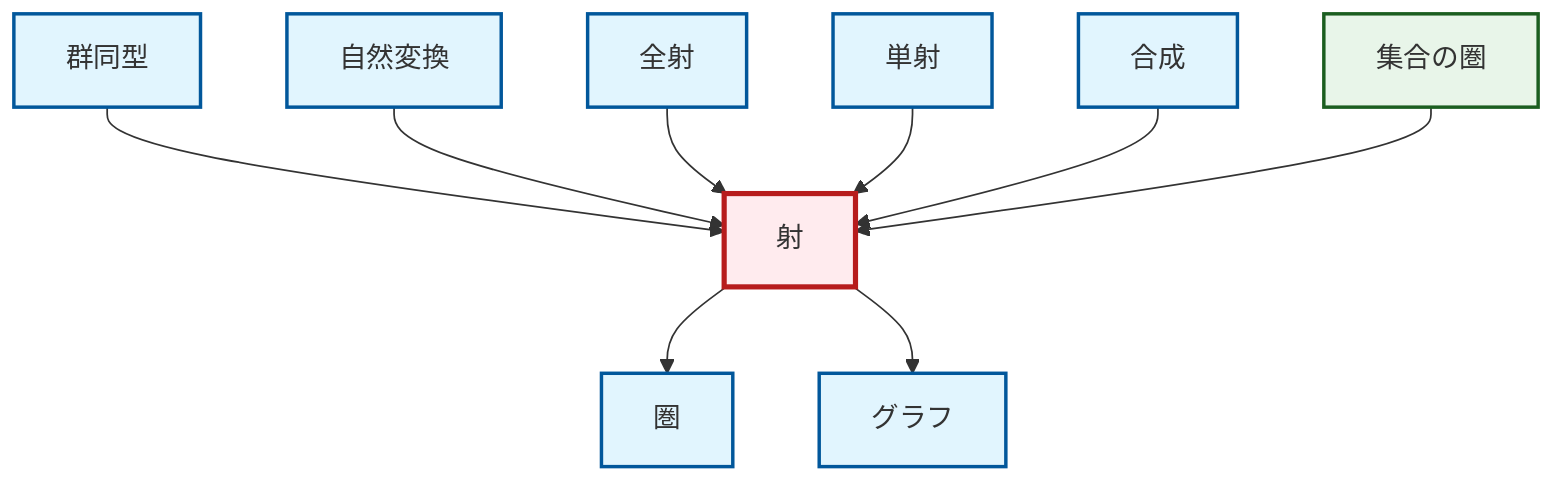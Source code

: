 graph TD
    classDef definition fill:#e1f5fe,stroke:#01579b,stroke-width:2px
    classDef theorem fill:#f3e5f5,stroke:#4a148c,stroke-width:2px
    classDef axiom fill:#fff3e0,stroke:#e65100,stroke-width:2px
    classDef example fill:#e8f5e9,stroke:#1b5e20,stroke-width:2px
    classDef current fill:#ffebee,stroke:#b71c1c,stroke-width:3px
    def-composition["合成"]:::definition
    def-isomorphism["群同型"]:::definition
    def-epimorphism["全射"]:::definition
    ex-set-category["集合の圏"]:::example
    def-graph["グラフ"]:::definition
    def-natural-transformation["自然変換"]:::definition
    def-category["圏"]:::definition
    def-monomorphism["単射"]:::definition
    def-morphism["射"]:::definition
    def-isomorphism --> def-morphism
    def-natural-transformation --> def-morphism
    def-morphism --> def-category
    def-epimorphism --> def-morphism
    def-monomorphism --> def-morphism
    def-composition --> def-morphism
    ex-set-category --> def-morphism
    def-morphism --> def-graph
    class def-morphism current